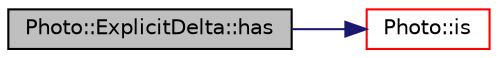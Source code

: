 digraph "Photo::ExplicitDelta::has"
{
 // LATEX_PDF_SIZE
  edge [fontname="Helvetica",fontsize="10",labelfontname="Helvetica",labelfontsize="10"];
  node [fontname="Helvetica",fontsize="10",shape=record];
  rankdir="LR";
  Node1 [label="Photo::ExplicitDelta::has",height=0.2,width=0.4,color="black", fillcolor="grey75", style="filled", fontcolor="black",tooltip=" "];
  Node1 -> Node2 [color="midnightblue",fontsize="10",style="solid",fontname="Helvetica"];
  Node2 [label="Photo::is",height=0.2,width=0.4,color="red", fillcolor="white", style="filled",URL="$namespace_photo.html#a0fd396899fa831f05e9bbd635bba04a5",tooltip=" "];
}
